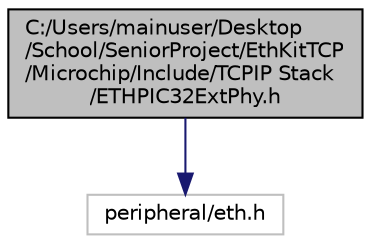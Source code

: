 digraph "C:/Users/mainuser/Desktop/School/SeniorProject/EthKitTCP/Microchip/Include/TCPIP Stack/ETHPIC32ExtPhy.h"
{
  edge [fontname="Helvetica",fontsize="10",labelfontname="Helvetica",labelfontsize="10"];
  node [fontname="Helvetica",fontsize="10",shape=record];
  Node1 [label="C:/Users/mainuser/Desktop\l/School/SeniorProject/EthKitTCP\l/Microchip/Include/TCPIP Stack\l/ETHPIC32ExtPhy.h",height=0.2,width=0.4,color="black", fillcolor="grey75", style="filled", fontcolor="black"];
  Node1 -> Node2 [color="midnightblue",fontsize="10",style="solid",fontname="Helvetica"];
  Node2 [label="peripheral/eth.h",height=0.2,width=0.4,color="grey75", fillcolor="white", style="filled"];
}
